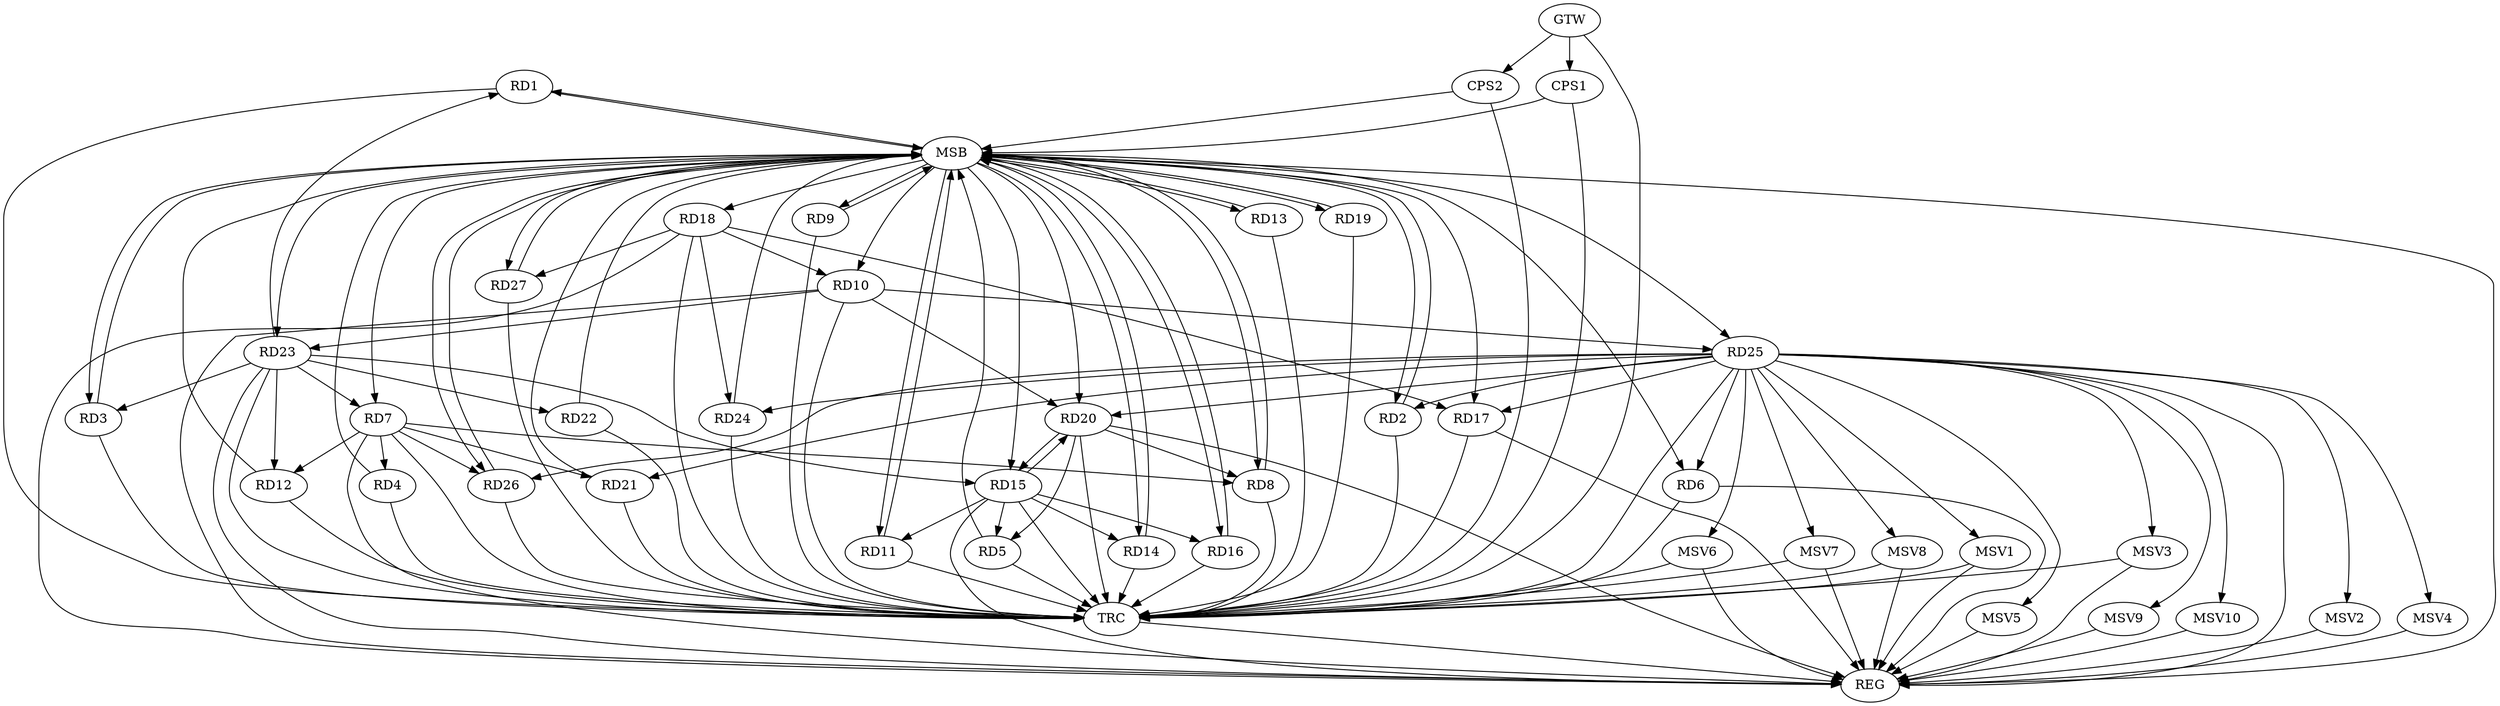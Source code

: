 strict digraph G {
  RD1 [ label="RD1" ];
  RD2 [ label="RD2" ];
  RD3 [ label="RD3" ];
  RD4 [ label="RD4" ];
  RD5 [ label="RD5" ];
  RD6 [ label="RD6" ];
  RD7 [ label="RD7" ];
  RD8 [ label="RD8" ];
  RD9 [ label="RD9" ];
  RD10 [ label="RD10" ];
  RD11 [ label="RD11" ];
  RD12 [ label="RD12" ];
  RD13 [ label="RD13" ];
  RD14 [ label="RD14" ];
  RD15 [ label="RD15" ];
  RD16 [ label="RD16" ];
  RD17 [ label="RD17" ];
  RD18 [ label="RD18" ];
  RD19 [ label="RD19" ];
  RD20 [ label="RD20" ];
  RD21 [ label="RD21" ];
  RD22 [ label="RD22" ];
  RD23 [ label="RD23" ];
  RD24 [ label="RD24" ];
  RD25 [ label="RD25" ];
  RD26 [ label="RD26" ];
  RD27 [ label="RD27" ];
  CPS1 [ label="CPS1" ];
  CPS2 [ label="CPS2" ];
  GTW [ label="GTW" ];
  REG [ label="REG" ];
  MSB [ label="MSB" ];
  TRC [ label="TRC" ];
  MSV1 [ label="MSV1" ];
  MSV2 [ label="MSV2" ];
  MSV3 [ label="MSV3" ];
  MSV4 [ label="MSV4" ];
  MSV5 [ label="MSV5" ];
  MSV6 [ label="MSV6" ];
  MSV7 [ label="MSV7" ];
  MSV8 [ label="MSV8" ];
  MSV9 [ label="MSV9" ];
  MSV10 [ label="MSV10" ];
  RD23 -> RD1;
  RD25 -> RD2;
  RD23 -> RD3;
  RD7 -> RD4;
  RD15 -> RD5;
  RD20 -> RD5;
  RD25 -> RD6;
  RD7 -> RD8;
  RD7 -> RD12;
  RD7 -> RD21;
  RD23 -> RD7;
  RD7 -> RD26;
  RD20 -> RD8;
  RD18 -> RD10;
  RD10 -> RD20;
  RD10 -> RD23;
  RD10 -> RD25;
  RD15 -> RD11;
  RD23 -> RD12;
  RD15 -> RD14;
  RD15 -> RD16;
  RD15 -> RD20;
  RD20 -> RD15;
  RD23 -> RD15;
  RD18 -> RD17;
  RD25 -> RD17;
  RD18 -> RD24;
  RD18 -> RD27;
  RD25 -> RD20;
  RD25 -> RD21;
  RD23 -> RD22;
  RD25 -> RD24;
  RD25 -> RD26;
  GTW -> CPS1;
  GTW -> CPS2;
  RD6 -> REG;
  RD7 -> REG;
  RD10 -> REG;
  RD15 -> REG;
  RD17 -> REG;
  RD18 -> REG;
  RD20 -> REG;
  RD23 -> REG;
  RD25 -> REG;
  RD1 -> MSB;
  MSB -> RD3;
  MSB -> RD19;
  MSB -> REG;
  RD2 -> MSB;
  MSB -> RD6;
  MSB -> RD7;
  RD3 -> MSB;
  MSB -> RD15;
  RD4 -> MSB;
  MSB -> RD2;
  RD5 -> MSB;
  MSB -> RD9;
  MSB -> RD20;
  RD8 -> MSB;
  MSB -> RD11;
  MSB -> RD26;
  RD9 -> MSB;
  RD11 -> MSB;
  MSB -> RD10;
  MSB -> RD13;
  RD12 -> MSB;
  MSB -> RD1;
  MSB -> RD25;
  MSB -> RD27;
  RD13 -> MSB;
  MSB -> RD14;
  MSB -> RD18;
  RD14 -> MSB;
  RD16 -> MSB;
  RD19 -> MSB;
  MSB -> RD23;
  RD21 -> MSB;
  RD22 -> MSB;
  RD24 -> MSB;
  MSB -> RD16;
  RD26 -> MSB;
  MSB -> RD8;
  RD27 -> MSB;
  CPS1 -> MSB;
  MSB -> RD17;
  CPS2 -> MSB;
  RD1 -> TRC;
  RD2 -> TRC;
  RD3 -> TRC;
  RD4 -> TRC;
  RD5 -> TRC;
  RD6 -> TRC;
  RD7 -> TRC;
  RD8 -> TRC;
  RD9 -> TRC;
  RD10 -> TRC;
  RD11 -> TRC;
  RD12 -> TRC;
  RD13 -> TRC;
  RD14 -> TRC;
  RD15 -> TRC;
  RD16 -> TRC;
  RD17 -> TRC;
  RD18 -> TRC;
  RD19 -> TRC;
  RD20 -> TRC;
  RD21 -> TRC;
  RD22 -> TRC;
  RD23 -> TRC;
  RD24 -> TRC;
  RD25 -> TRC;
  RD26 -> TRC;
  RD27 -> TRC;
  CPS1 -> TRC;
  CPS2 -> TRC;
  GTW -> TRC;
  TRC -> REG;
  RD25 -> MSV1;
  RD25 -> MSV2;
  MSV1 -> REG;
  MSV1 -> TRC;
  MSV2 -> REG;
  RD25 -> MSV3;
  MSV3 -> REG;
  MSV3 -> TRC;
  RD25 -> MSV4;
  RD25 -> MSV5;
  RD25 -> MSV6;
  MSV4 -> REG;
  MSV5 -> REG;
  MSV6 -> REG;
  MSV6 -> TRC;
  RD25 -> MSV7;
  MSV7 -> REG;
  MSV7 -> TRC;
  RD25 -> MSV8;
  MSV8 -> REG;
  MSV8 -> TRC;
  RD25 -> MSV9;
  RD25 -> MSV10;
  MSV9 -> REG;
  MSV10 -> REG;
}
